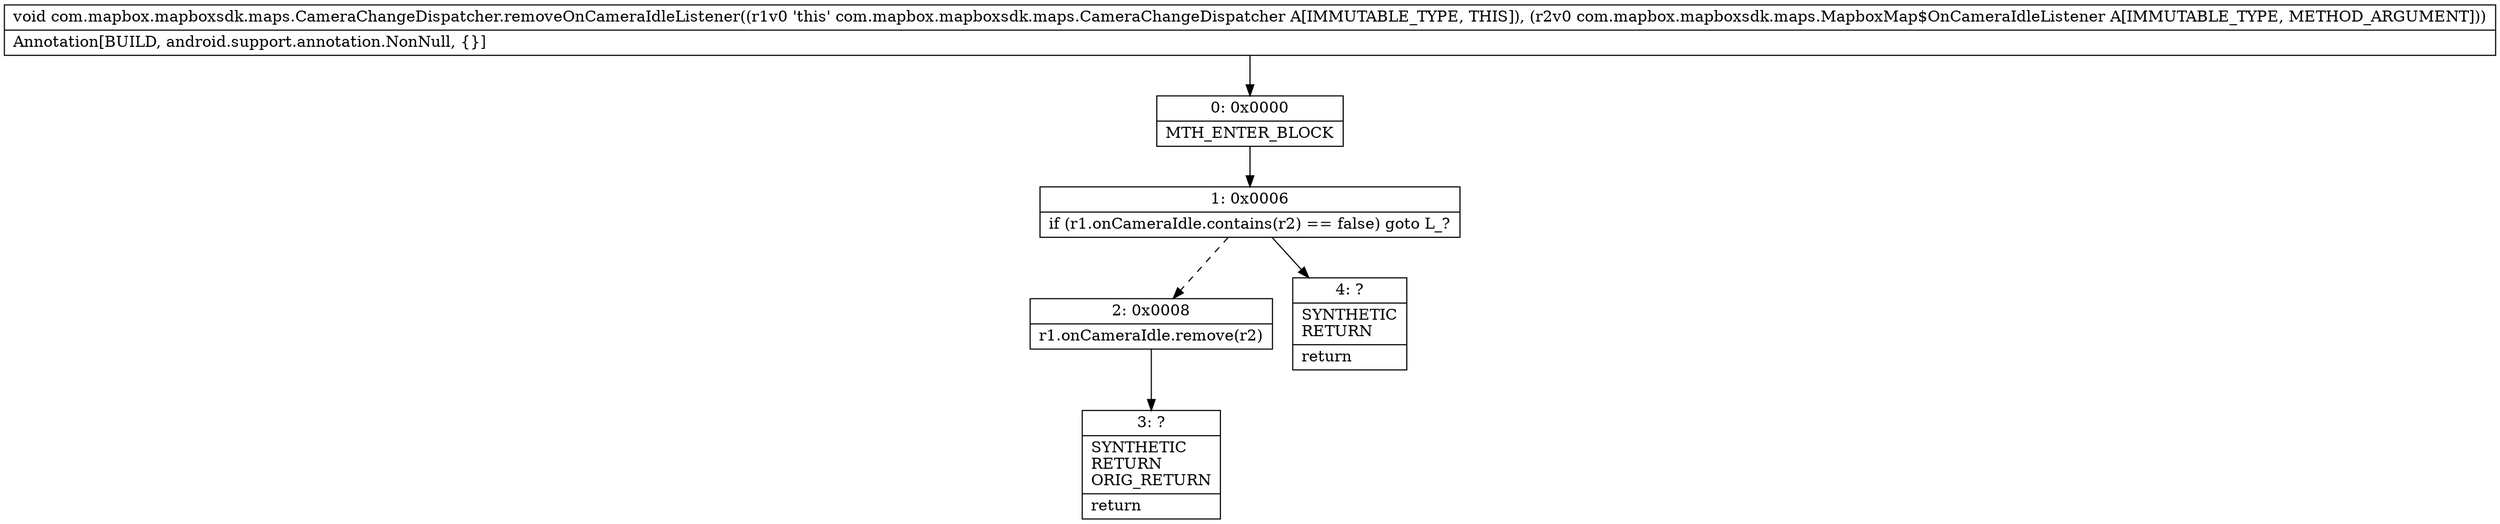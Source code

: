 digraph "CFG forcom.mapbox.mapboxsdk.maps.CameraChangeDispatcher.removeOnCameraIdleListener(Lcom\/mapbox\/mapboxsdk\/maps\/MapboxMap$OnCameraIdleListener;)V" {
Node_0 [shape=record,label="{0\:\ 0x0000|MTH_ENTER_BLOCK\l}"];
Node_1 [shape=record,label="{1\:\ 0x0006|if (r1.onCameraIdle.contains(r2) == false) goto L_?\l}"];
Node_2 [shape=record,label="{2\:\ 0x0008|r1.onCameraIdle.remove(r2)\l}"];
Node_3 [shape=record,label="{3\:\ ?|SYNTHETIC\lRETURN\lORIG_RETURN\l|return\l}"];
Node_4 [shape=record,label="{4\:\ ?|SYNTHETIC\lRETURN\l|return\l}"];
MethodNode[shape=record,label="{void com.mapbox.mapboxsdk.maps.CameraChangeDispatcher.removeOnCameraIdleListener((r1v0 'this' com.mapbox.mapboxsdk.maps.CameraChangeDispatcher A[IMMUTABLE_TYPE, THIS]), (r2v0 com.mapbox.mapboxsdk.maps.MapboxMap$OnCameraIdleListener A[IMMUTABLE_TYPE, METHOD_ARGUMENT]))  | Annotation[BUILD, android.support.annotation.NonNull, \{\}]\l}"];
MethodNode -> Node_0;
Node_0 -> Node_1;
Node_1 -> Node_2[style=dashed];
Node_1 -> Node_4;
Node_2 -> Node_3;
}

